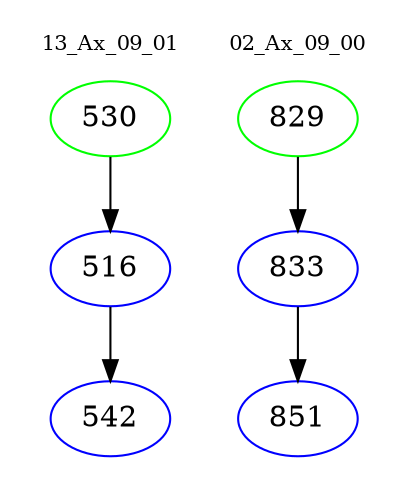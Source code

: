 digraph{
subgraph cluster_0 {
color = white
label = "13_Ax_09_01";
fontsize=10;
T0_530 [label="530", color="green"]
T0_530 -> T0_516 [color="black"]
T0_516 [label="516", color="blue"]
T0_516 -> T0_542 [color="black"]
T0_542 [label="542", color="blue"]
}
subgraph cluster_1 {
color = white
label = "02_Ax_09_00";
fontsize=10;
T1_829 [label="829", color="green"]
T1_829 -> T1_833 [color="black"]
T1_833 [label="833", color="blue"]
T1_833 -> T1_851 [color="black"]
T1_851 [label="851", color="blue"]
}
}

